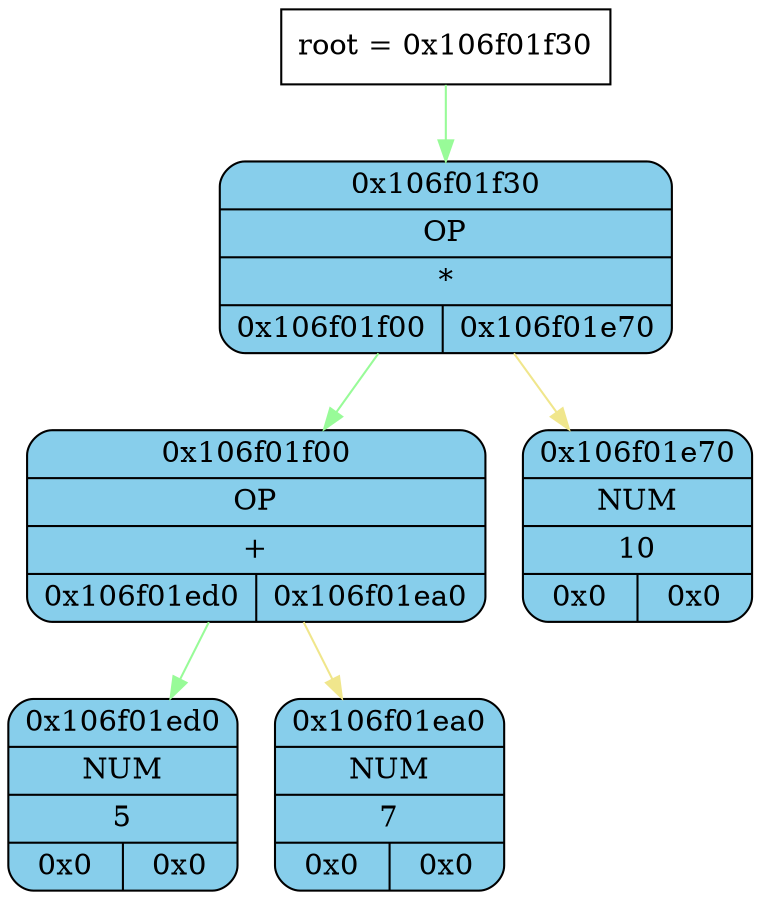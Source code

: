digraph
{
    node_info[shape = record, label = "{root = 0x106f01f30}"];

    node_info->node_0x106f01f30 [color = "#98FB98"];
    node_0x106f01f30[shape = Mrecord, label = "{{0x106f01f30} | {OP} | {*} | {0x106f01f00 | 0x106f01e70}}",
                style="filled", fillcolor="#87CEEB"];
    node_0x106f01f00[shape = Mrecord, label = "{{0x106f01f00} | {OP} | {+} | {0x106f01ed0 | 0x106f01ea0}}",
                style="filled", fillcolor="#87CEEB"];
    node_0x106f01ed0[shape = Mrecord, label = "{{0x106f01ed0} | {NUM} | {5} | {0x0 | 0x0}}",
                style="filled", fillcolor="#87CEEB"];
    node_0x106f01ea0[shape = Mrecord, label = "{{0x106f01ea0} | {NUM} | {7} | {0x0 | 0x0}}",
                style="filled", fillcolor="#87CEEB"];
    node_0x106f01e70[shape = Mrecord, label = "{{0x106f01e70} | {NUM} | {10} | {0x0 | 0x0}}",
                style="filled", fillcolor="#87CEEB"];
    node_0x106f01f30->node_0x106f01f00 [color = "#98FB98"];
    node_0x106f01f00->node_0x106f01ed0 [color = "#98FB98"];
    node_0x106f01f00->node_0x106f01ea0 [color = "#F0E68C"];
    node_0x106f01f30->node_0x106f01e70 [color = "#F0E68C"];
}